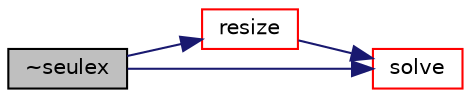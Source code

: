digraph "~seulex"
{
  bgcolor="transparent";
  edge [fontname="Helvetica",fontsize="10",labelfontname="Helvetica",labelfontsize="10"];
  node [fontname="Helvetica",fontsize="10",shape=record];
  rankdir="LR";
  Node17 [label="~seulex",height=0.2,width=0.4,color="black", fillcolor="grey75", style="filled", fontcolor="black"];
  Node17 -> Node18 [color="midnightblue",fontsize="10",style="solid",fontname="Helvetica"];
  Node18 [label="resize",height=0.2,width=0.4,color="red",URL="$a26729.html#a6f8c40b3cee982c73152b661f079e3c4",tooltip="Resize the ODE solver. "];
  Node18 -> Node73 [color="midnightblue",fontsize="10",style="solid",fontname="Helvetica"];
  Node73 [label="solve",height=0.2,width=0.4,color="red",URL="$a26729.html#a454627b4b7322939e93501f42d876bf1",tooltip="Solve the ODE system and the update the state. "];
  Node17 -> Node73 [color="midnightblue",fontsize="10",style="solid",fontname="Helvetica"];
}
